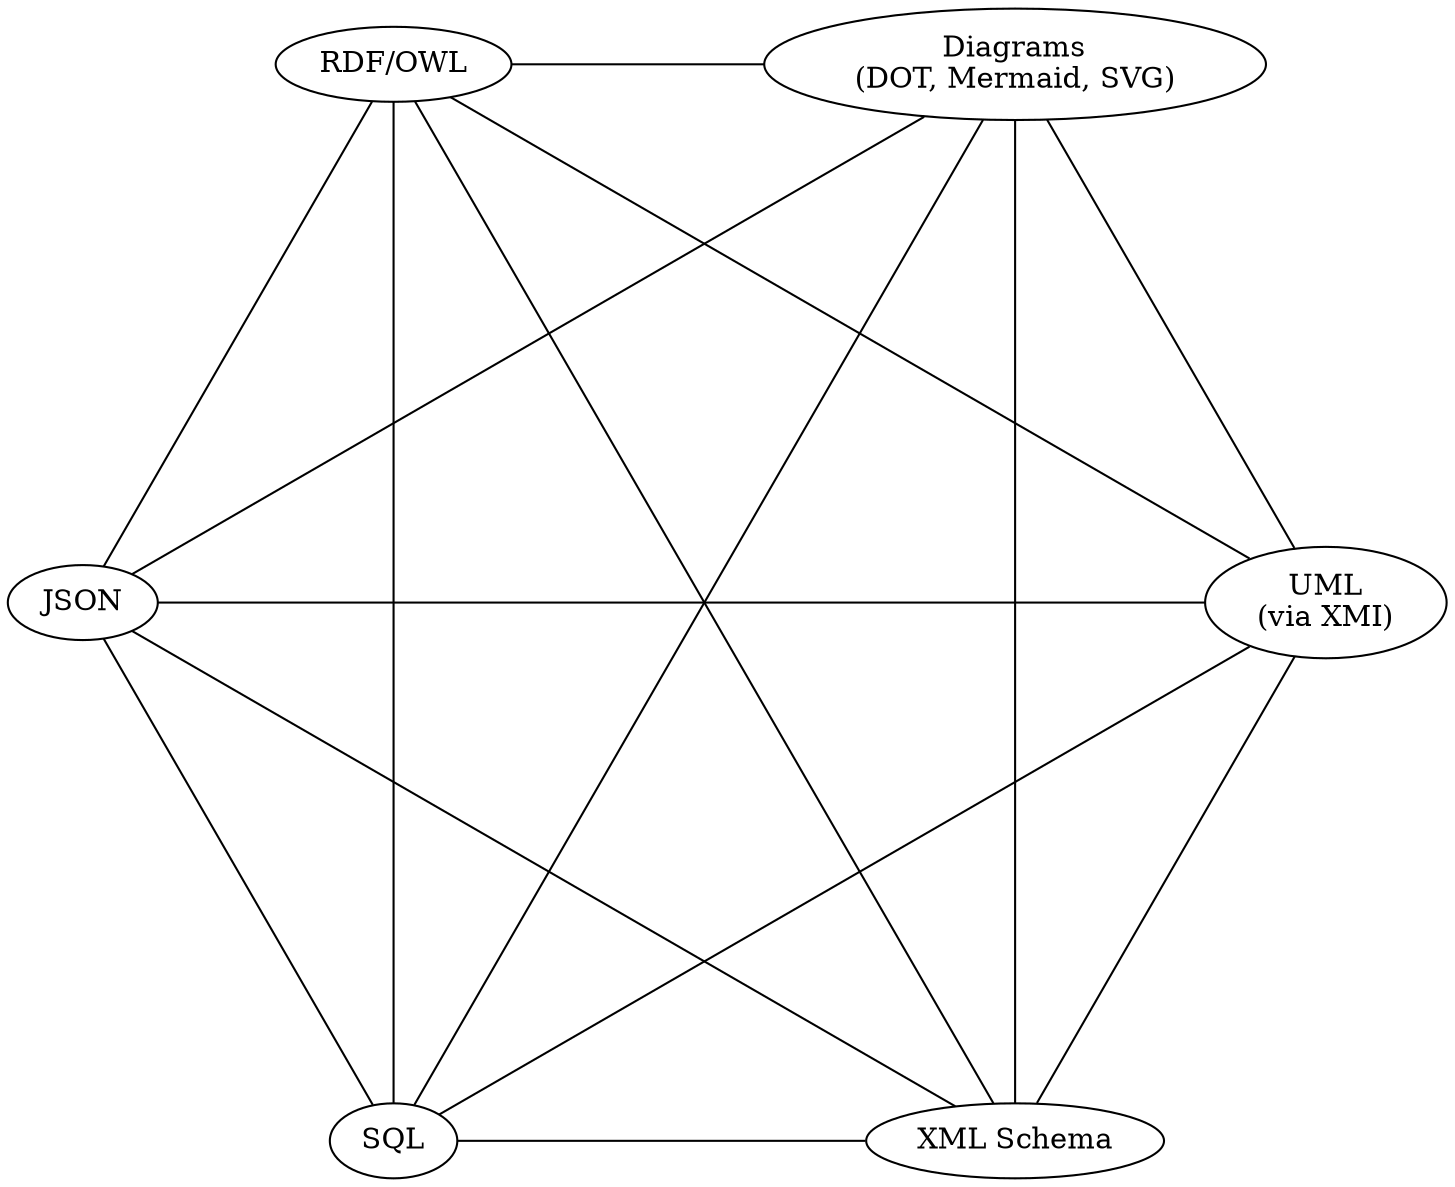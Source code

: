 graph lotsameans {

	layout="circo";
	
	xml[label="XML Schema"];
	uml[label="UML\n(via XMI)"];
	json[label="JSON"];
	
	rdf[label="RDF/OWL"];
	dot[label="Diagrams\n(DOT, Mermaid, SVG)"];
	
	sql[label="SQL"];
	
	xml -- uml;
	xml -- json;
	xml -- rdf;
	xml -- dot;
	xml -- sql;

	uml -- json;
	uml -- rdf;
	uml -- dot;
	uml -- sql;
	
	json -- rdf;
	json -- dot;
	json -- sql;
	
	rdf -- dot;
	rdf -- sql;
	
	dot -- sql;

}
